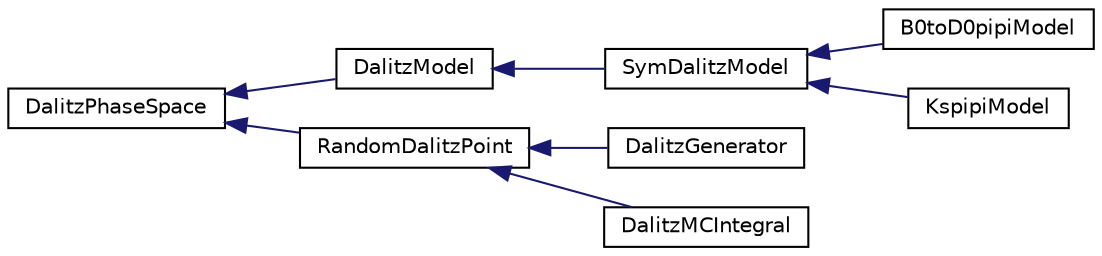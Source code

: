 digraph "Graphical Class Hierarchy"
{
  edge [fontname="Helvetica",fontsize="10",labelfontname="Helvetica",labelfontsize="10"];
  node [fontname="Helvetica",fontsize="10",shape=record];
  rankdir="LR";
  Node1 [label="DalitzPhaseSpace",height=0.2,width=0.4,color="black", fillcolor="white", style="filled",URL="$class_dalitz_phase_space.html"];
  Node1 -> Node2 [dir="back",color="midnightblue",fontsize="10",style="solid",fontname="Helvetica"];
  Node2 [label="DalitzModel",height=0.2,width=0.4,color="black", fillcolor="white", style="filled",URL="$class_dalitz_model.html"];
  Node2 -> Node3 [dir="back",color="midnightblue",fontsize="10",style="solid",fontname="Helvetica"];
  Node3 [label="SymDalitzModel",height=0.2,width=0.4,color="black", fillcolor="white", style="filled",URL="$class_sym_dalitz_model.html"];
  Node3 -> Node4 [dir="back",color="midnightblue",fontsize="10",style="solid",fontname="Helvetica"];
  Node4 [label="B0toD0pipiModel",height=0.2,width=0.4,color="black", fillcolor="white", style="filled",URL="$class_b0to_d0pipi_model.html"];
  Node3 -> Node5 [dir="back",color="midnightblue",fontsize="10",style="solid",fontname="Helvetica"];
  Node5 [label="KspipiModel",height=0.2,width=0.4,color="black", fillcolor="white", style="filled",URL="$class_kspipi_model.html"];
  Node1 -> Node6 [dir="back",color="midnightblue",fontsize="10",style="solid",fontname="Helvetica"];
  Node6 [label="RandomDalitzPoint",height=0.2,width=0.4,color="black", fillcolor="white", style="filled",URL="$class_random_dalitz_point.html"];
  Node6 -> Node7 [dir="back",color="midnightblue",fontsize="10",style="solid",fontname="Helvetica"];
  Node7 [label="DalitzGenerator",height=0.2,width=0.4,color="black", fillcolor="white", style="filled",URL="$class_dalitz_generator.html"];
  Node6 -> Node8 [dir="back",color="midnightblue",fontsize="10",style="solid",fontname="Helvetica"];
  Node8 [label="DalitzMCIntegral",height=0.2,width=0.4,color="black", fillcolor="white", style="filled",URL="$class_dalitz_m_c_integral.html"];
}
